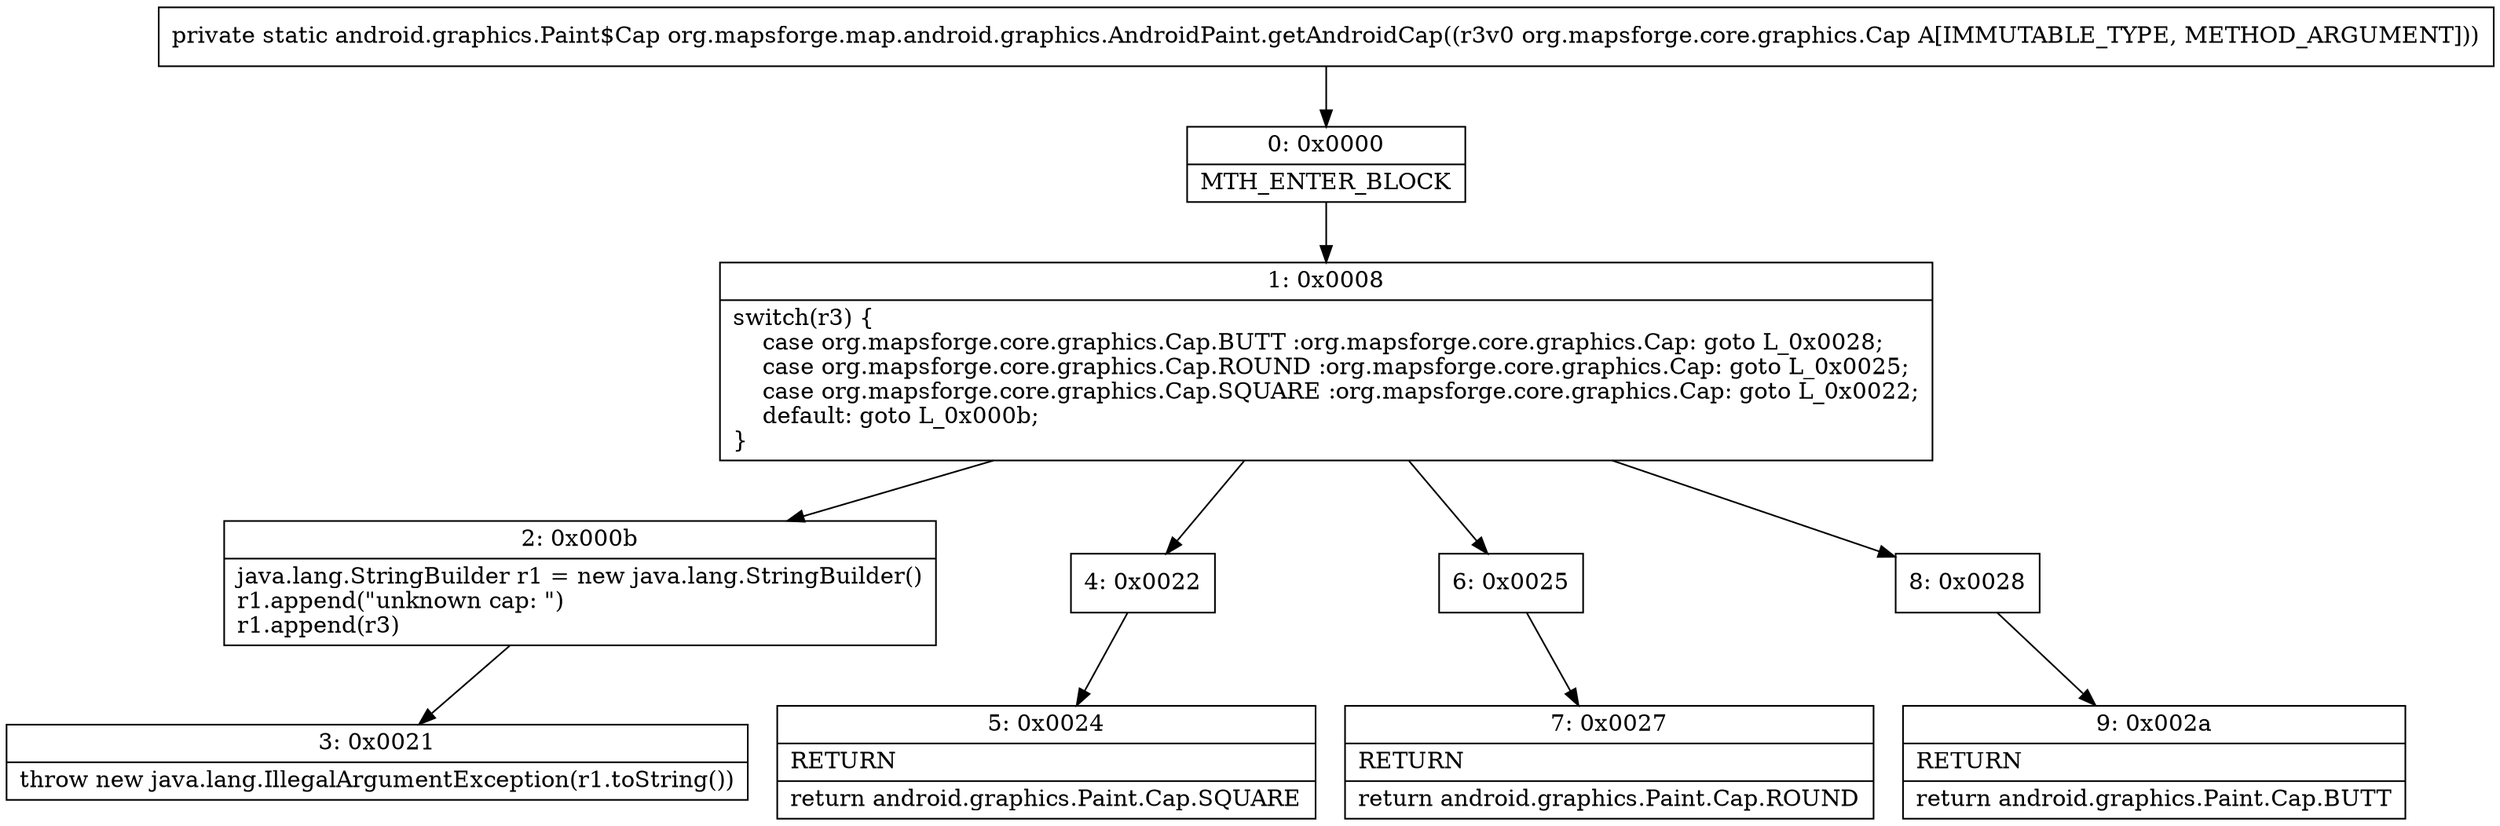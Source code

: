 digraph "CFG fororg.mapsforge.map.android.graphics.AndroidPaint.getAndroidCap(Lorg\/mapsforge\/core\/graphics\/Cap;)Landroid\/graphics\/Paint$Cap;" {
Node_0 [shape=record,label="{0\:\ 0x0000|MTH_ENTER_BLOCK\l}"];
Node_1 [shape=record,label="{1\:\ 0x0008|switch(r3) \{\l    case org.mapsforge.core.graphics.Cap.BUTT :org.mapsforge.core.graphics.Cap: goto L_0x0028;\l    case org.mapsforge.core.graphics.Cap.ROUND :org.mapsforge.core.graphics.Cap: goto L_0x0025;\l    case org.mapsforge.core.graphics.Cap.SQUARE :org.mapsforge.core.graphics.Cap: goto L_0x0022;\l    default: goto L_0x000b;\l\}\l}"];
Node_2 [shape=record,label="{2\:\ 0x000b|java.lang.StringBuilder r1 = new java.lang.StringBuilder()\lr1.append(\"unknown cap: \")\lr1.append(r3)\l}"];
Node_3 [shape=record,label="{3\:\ 0x0021|throw new java.lang.IllegalArgumentException(r1.toString())\l}"];
Node_4 [shape=record,label="{4\:\ 0x0022}"];
Node_5 [shape=record,label="{5\:\ 0x0024|RETURN\l|return android.graphics.Paint.Cap.SQUARE\l}"];
Node_6 [shape=record,label="{6\:\ 0x0025}"];
Node_7 [shape=record,label="{7\:\ 0x0027|RETURN\l|return android.graphics.Paint.Cap.ROUND\l}"];
Node_8 [shape=record,label="{8\:\ 0x0028}"];
Node_9 [shape=record,label="{9\:\ 0x002a|RETURN\l|return android.graphics.Paint.Cap.BUTT\l}"];
MethodNode[shape=record,label="{private static android.graphics.Paint$Cap org.mapsforge.map.android.graphics.AndroidPaint.getAndroidCap((r3v0 org.mapsforge.core.graphics.Cap A[IMMUTABLE_TYPE, METHOD_ARGUMENT])) }"];
MethodNode -> Node_0;
Node_0 -> Node_1;
Node_1 -> Node_2;
Node_1 -> Node_4;
Node_1 -> Node_6;
Node_1 -> Node_8;
Node_2 -> Node_3;
Node_4 -> Node_5;
Node_6 -> Node_7;
Node_8 -> Node_9;
}

